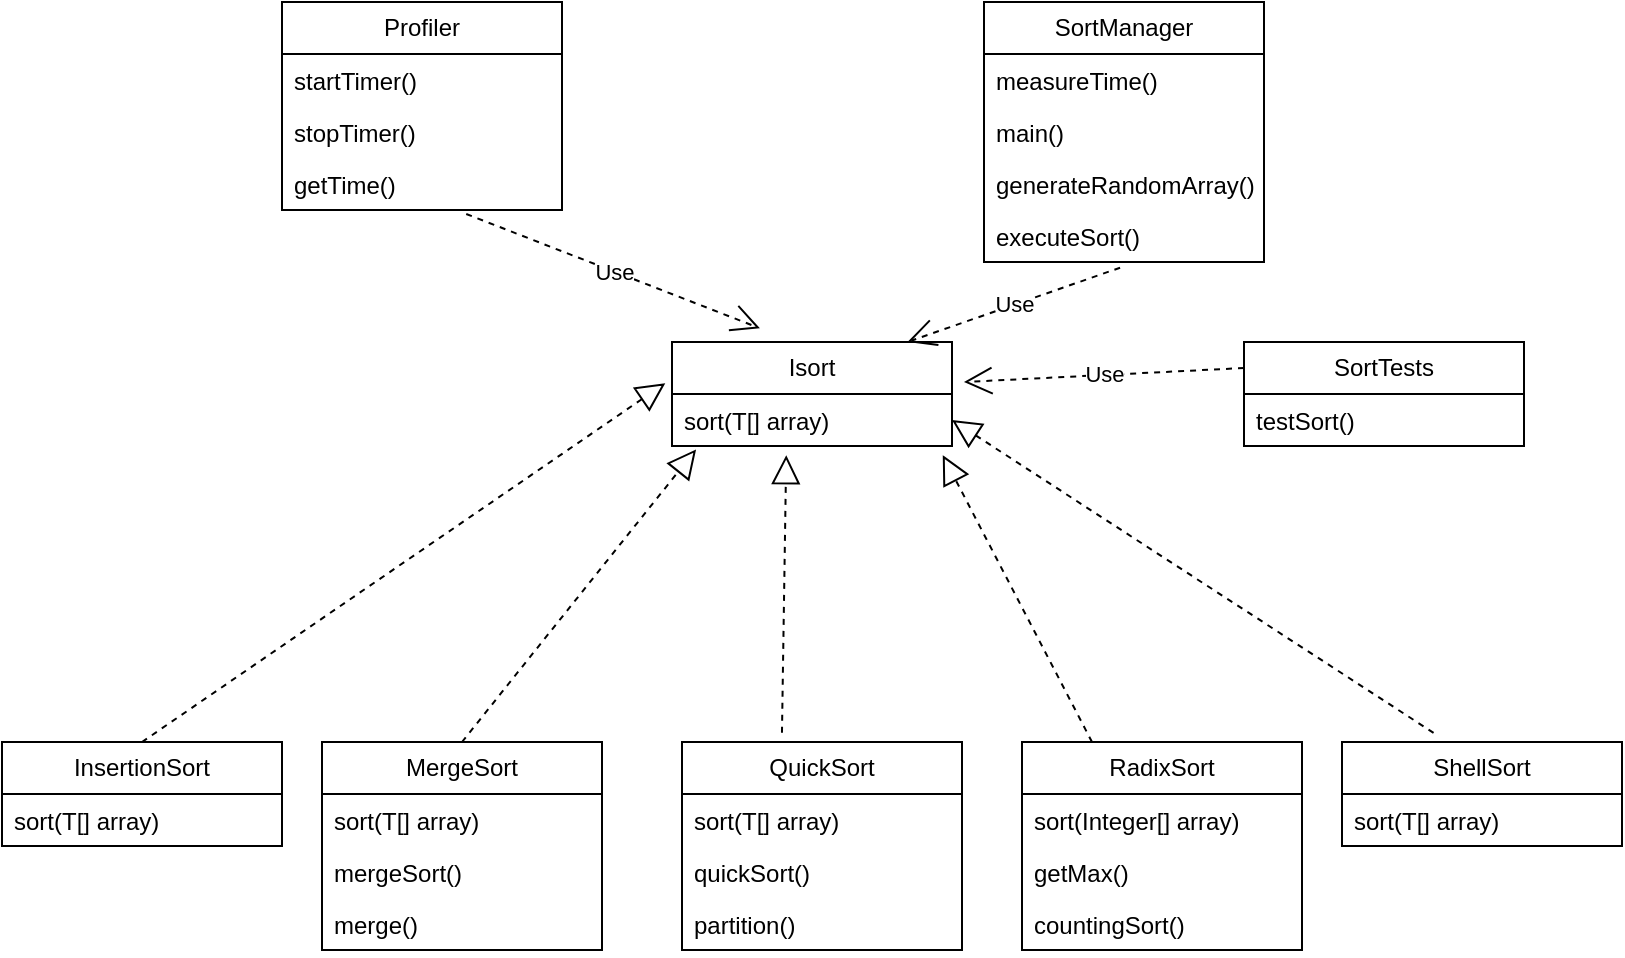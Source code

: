 <mxfile version="24.7.5">
  <diagram name="Página-1" id="txfjiQ5ImsRMTjLnq5LW">
    <mxGraphModel dx="1160" dy="785" grid="1" gridSize="10" guides="1" tooltips="1" connect="1" arrows="1" fold="1" page="1" pageScale="1" pageWidth="827" pageHeight="1169" math="0" shadow="0">
      <root>
        <mxCell id="0" />
        <mxCell id="1" parent="0" />
        <mxCell id="gjnBkRrCsBpbkHh6pPHK-1" value="Isort" style="swimlane;fontStyle=0;childLayout=stackLayout;horizontal=1;startSize=26;fillColor=none;horizontalStack=0;resizeParent=1;resizeParentMax=0;resizeLast=0;collapsible=1;marginBottom=0;whiteSpace=wrap;html=1;" parent="1" vertex="1">
          <mxGeometry x="344" y="200" width="140" height="52" as="geometry" />
        </mxCell>
        <mxCell id="gjnBkRrCsBpbkHh6pPHK-2" value="sort(T[] array)" style="text;strokeColor=none;fillColor=none;align=left;verticalAlign=top;spacingLeft=4;spacingRight=4;overflow=hidden;rotatable=0;points=[[0,0.5],[1,0.5]];portConstraint=eastwest;whiteSpace=wrap;html=1;" parent="gjnBkRrCsBpbkHh6pPHK-1" vertex="1">
          <mxGeometry y="26" width="140" height="26" as="geometry" />
        </mxCell>
        <mxCell id="gjnBkRrCsBpbkHh6pPHK-5" value="InsertionSort" style="swimlane;fontStyle=0;childLayout=stackLayout;horizontal=1;startSize=26;fillColor=none;horizontalStack=0;resizeParent=1;resizeParentMax=0;resizeLast=0;collapsible=1;marginBottom=0;whiteSpace=wrap;html=1;" parent="1" vertex="1">
          <mxGeometry x="9" y="400" width="140" height="52" as="geometry" />
        </mxCell>
        <mxCell id="gjnBkRrCsBpbkHh6pPHK-6" value="sort(T[] array)" style="text;strokeColor=none;fillColor=none;align=left;verticalAlign=top;spacingLeft=4;spacingRight=4;overflow=hidden;rotatable=0;points=[[0,0.5],[1,0.5]];portConstraint=eastwest;whiteSpace=wrap;html=1;" parent="gjnBkRrCsBpbkHh6pPHK-5" vertex="1">
          <mxGeometry y="26" width="140" height="26" as="geometry" />
        </mxCell>
        <mxCell id="gjnBkRrCsBpbkHh6pPHK-9" value="MergeSort" style="swimlane;fontStyle=0;childLayout=stackLayout;horizontal=1;startSize=26;fillColor=none;horizontalStack=0;resizeParent=1;resizeParentMax=0;resizeLast=0;collapsible=1;marginBottom=0;whiteSpace=wrap;html=1;" parent="1" vertex="1">
          <mxGeometry x="169" y="400" width="140" height="104" as="geometry" />
        </mxCell>
        <mxCell id="gjnBkRrCsBpbkHh6pPHK-10" value="sort(T[] array)" style="text;strokeColor=none;fillColor=none;align=left;verticalAlign=top;spacingLeft=4;spacingRight=4;overflow=hidden;rotatable=0;points=[[0,0.5],[1,0.5]];portConstraint=eastwest;whiteSpace=wrap;html=1;" parent="gjnBkRrCsBpbkHh6pPHK-9" vertex="1">
          <mxGeometry y="26" width="140" height="26" as="geometry" />
        </mxCell>
        <mxCell id="gjnBkRrCsBpbkHh6pPHK-11" value="mergeSort()" style="text;strokeColor=none;fillColor=none;align=left;verticalAlign=top;spacingLeft=4;spacingRight=4;overflow=hidden;rotatable=0;points=[[0,0.5],[1,0.5]];portConstraint=eastwest;whiteSpace=wrap;html=1;" parent="gjnBkRrCsBpbkHh6pPHK-9" vertex="1">
          <mxGeometry y="52" width="140" height="26" as="geometry" />
        </mxCell>
        <mxCell id="gjnBkRrCsBpbkHh6pPHK-12" value="merge()" style="text;strokeColor=none;fillColor=none;align=left;verticalAlign=top;spacingLeft=4;spacingRight=4;overflow=hidden;rotatable=0;points=[[0,0.5],[1,0.5]];portConstraint=eastwest;whiteSpace=wrap;html=1;" parent="gjnBkRrCsBpbkHh6pPHK-9" vertex="1">
          <mxGeometry y="78" width="140" height="26" as="geometry" />
        </mxCell>
        <mxCell id="gjnBkRrCsBpbkHh6pPHK-13" value="QuickSort" style="swimlane;fontStyle=0;childLayout=stackLayout;horizontal=1;startSize=26;fillColor=none;horizontalStack=0;resizeParent=1;resizeParentMax=0;resizeLast=0;collapsible=1;marginBottom=0;whiteSpace=wrap;html=1;" parent="1" vertex="1">
          <mxGeometry x="349" y="400" width="140" height="104" as="geometry" />
        </mxCell>
        <mxCell id="gjnBkRrCsBpbkHh6pPHK-14" value="sort(T[] array)" style="text;strokeColor=none;fillColor=none;align=left;verticalAlign=top;spacingLeft=4;spacingRight=4;overflow=hidden;rotatable=0;points=[[0,0.5],[1,0.5]];portConstraint=eastwest;whiteSpace=wrap;html=1;" parent="gjnBkRrCsBpbkHh6pPHK-13" vertex="1">
          <mxGeometry y="26" width="140" height="26" as="geometry" />
        </mxCell>
        <mxCell id="gjnBkRrCsBpbkHh6pPHK-15" value="quickSort()" style="text;strokeColor=none;fillColor=none;align=left;verticalAlign=top;spacingLeft=4;spacingRight=4;overflow=hidden;rotatable=0;points=[[0,0.5],[1,0.5]];portConstraint=eastwest;whiteSpace=wrap;html=1;" parent="gjnBkRrCsBpbkHh6pPHK-13" vertex="1">
          <mxGeometry y="52" width="140" height="26" as="geometry" />
        </mxCell>
        <mxCell id="gjnBkRrCsBpbkHh6pPHK-16" value="partition()" style="text;strokeColor=none;fillColor=none;align=left;verticalAlign=top;spacingLeft=4;spacingRight=4;overflow=hidden;rotatable=0;points=[[0,0.5],[1,0.5]];portConstraint=eastwest;whiteSpace=wrap;html=1;" parent="gjnBkRrCsBpbkHh6pPHK-13" vertex="1">
          <mxGeometry y="78" width="140" height="26" as="geometry" />
        </mxCell>
        <mxCell id="gjnBkRrCsBpbkHh6pPHK-17" value="RadixSort" style="swimlane;fontStyle=0;childLayout=stackLayout;horizontal=1;startSize=26;fillColor=none;horizontalStack=0;resizeParent=1;resizeParentMax=0;resizeLast=0;collapsible=1;marginBottom=0;whiteSpace=wrap;html=1;" parent="1" vertex="1">
          <mxGeometry x="519" y="400" width="140" height="104" as="geometry" />
        </mxCell>
        <mxCell id="gjnBkRrCsBpbkHh6pPHK-18" value="sort(Integer[] array)" style="text;strokeColor=none;fillColor=none;align=left;verticalAlign=top;spacingLeft=4;spacingRight=4;overflow=hidden;rotatable=0;points=[[0,0.5],[1,0.5]];portConstraint=eastwest;whiteSpace=wrap;html=1;" parent="gjnBkRrCsBpbkHh6pPHK-17" vertex="1">
          <mxGeometry y="26" width="140" height="26" as="geometry" />
        </mxCell>
        <mxCell id="gjnBkRrCsBpbkHh6pPHK-19" value="getMax()" style="text;strokeColor=none;fillColor=none;align=left;verticalAlign=top;spacingLeft=4;spacingRight=4;overflow=hidden;rotatable=0;points=[[0,0.5],[1,0.5]];portConstraint=eastwest;whiteSpace=wrap;html=1;" parent="gjnBkRrCsBpbkHh6pPHK-17" vertex="1">
          <mxGeometry y="52" width="140" height="26" as="geometry" />
        </mxCell>
        <mxCell id="gjnBkRrCsBpbkHh6pPHK-20" value="countingSort()" style="text;strokeColor=none;fillColor=none;align=left;verticalAlign=top;spacingLeft=4;spacingRight=4;overflow=hidden;rotatable=0;points=[[0,0.5],[1,0.5]];portConstraint=eastwest;whiteSpace=wrap;html=1;" parent="gjnBkRrCsBpbkHh6pPHK-17" vertex="1">
          <mxGeometry y="78" width="140" height="26" as="geometry" />
        </mxCell>
        <mxCell id="gjnBkRrCsBpbkHh6pPHK-21" value="SortManager" style="swimlane;fontStyle=0;childLayout=stackLayout;horizontal=1;startSize=26;fillColor=none;horizontalStack=0;resizeParent=1;resizeParentMax=0;resizeLast=0;collapsible=1;marginBottom=0;whiteSpace=wrap;html=1;" parent="1" vertex="1">
          <mxGeometry x="500" y="30" width="140" height="130" as="geometry" />
        </mxCell>
        <mxCell id="gjnBkRrCsBpbkHh6pPHK-22" value="measureTime()" style="text;strokeColor=none;fillColor=none;align=left;verticalAlign=top;spacingLeft=4;spacingRight=4;overflow=hidden;rotatable=0;points=[[0,0.5],[1,0.5]];portConstraint=eastwest;whiteSpace=wrap;html=1;" parent="gjnBkRrCsBpbkHh6pPHK-21" vertex="1">
          <mxGeometry y="26" width="140" height="26" as="geometry" />
        </mxCell>
        <mxCell id="gjnBkRrCsBpbkHh6pPHK-23" value="main()" style="text;strokeColor=none;fillColor=none;align=left;verticalAlign=top;spacingLeft=4;spacingRight=4;overflow=hidden;rotatable=0;points=[[0,0.5],[1,0.5]];portConstraint=eastwest;whiteSpace=wrap;html=1;" parent="gjnBkRrCsBpbkHh6pPHK-21" vertex="1">
          <mxGeometry y="52" width="140" height="26" as="geometry" />
        </mxCell>
        <mxCell id="0GIWBixbgS0GdCkK5f3C-1" value="generateRandomArray()" style="text;strokeColor=none;fillColor=none;align=left;verticalAlign=top;spacingLeft=4;spacingRight=4;overflow=hidden;rotatable=0;points=[[0,0.5],[1,0.5]];portConstraint=eastwest;whiteSpace=wrap;html=1;" vertex="1" parent="gjnBkRrCsBpbkHh6pPHK-21">
          <mxGeometry y="78" width="140" height="26" as="geometry" />
        </mxCell>
        <mxCell id="gjnBkRrCsBpbkHh6pPHK-38" value="executeSort()" style="text;strokeColor=none;fillColor=none;align=left;verticalAlign=top;spacingLeft=4;spacingRight=4;overflow=hidden;rotatable=0;points=[[0,0.5],[1,0.5]];portConstraint=eastwest;whiteSpace=wrap;html=1;" parent="gjnBkRrCsBpbkHh6pPHK-21" vertex="1">
          <mxGeometry y="104" width="140" height="26" as="geometry" />
        </mxCell>
        <mxCell id="gjnBkRrCsBpbkHh6pPHK-25" value="ShellSort" style="swimlane;fontStyle=0;childLayout=stackLayout;horizontal=1;startSize=26;fillColor=none;horizontalStack=0;resizeParent=1;resizeParentMax=0;resizeLast=0;collapsible=1;marginBottom=0;whiteSpace=wrap;html=1;" parent="1" vertex="1">
          <mxGeometry x="679" y="400" width="140" height="52" as="geometry" />
        </mxCell>
        <mxCell id="gjnBkRrCsBpbkHh6pPHK-26" value="sort(T[] array)" style="text;strokeColor=none;fillColor=none;align=left;verticalAlign=top;spacingLeft=4;spacingRight=4;overflow=hidden;rotatable=0;points=[[0,0.5],[1,0.5]];portConstraint=eastwest;whiteSpace=wrap;html=1;" parent="gjnBkRrCsBpbkHh6pPHK-25" vertex="1">
          <mxGeometry y="26" width="140" height="26" as="geometry" />
        </mxCell>
        <mxCell id="gjnBkRrCsBpbkHh6pPHK-29" value="Profiler" style="swimlane;fontStyle=0;childLayout=stackLayout;horizontal=1;startSize=26;fillColor=none;horizontalStack=0;resizeParent=1;resizeParentMax=0;resizeLast=0;collapsible=1;marginBottom=0;whiteSpace=wrap;html=1;" parent="1" vertex="1">
          <mxGeometry x="149" y="30" width="140" height="104" as="geometry" />
        </mxCell>
        <mxCell id="gjnBkRrCsBpbkHh6pPHK-30" value="startTimer()" style="text;strokeColor=none;fillColor=none;align=left;verticalAlign=top;spacingLeft=4;spacingRight=4;overflow=hidden;rotatable=0;points=[[0,0.5],[1,0.5]];portConstraint=eastwest;whiteSpace=wrap;html=1;" parent="gjnBkRrCsBpbkHh6pPHK-29" vertex="1">
          <mxGeometry y="26" width="140" height="26" as="geometry" />
        </mxCell>
        <mxCell id="gjnBkRrCsBpbkHh6pPHK-31" value="stopTimer()" style="text;strokeColor=none;fillColor=none;align=left;verticalAlign=top;spacingLeft=4;spacingRight=4;overflow=hidden;rotatable=0;points=[[0,0.5],[1,0.5]];portConstraint=eastwest;whiteSpace=wrap;html=1;" parent="gjnBkRrCsBpbkHh6pPHK-29" vertex="1">
          <mxGeometry y="52" width="140" height="26" as="geometry" />
        </mxCell>
        <mxCell id="gjnBkRrCsBpbkHh6pPHK-32" value="getTime()" style="text;strokeColor=none;fillColor=none;align=left;verticalAlign=top;spacingLeft=4;spacingRight=4;overflow=hidden;rotatable=0;points=[[0,0.5],[1,0.5]];portConstraint=eastwest;whiteSpace=wrap;html=1;" parent="gjnBkRrCsBpbkHh6pPHK-29" vertex="1">
          <mxGeometry y="78" width="140" height="26" as="geometry" />
        </mxCell>
        <mxCell id="gjnBkRrCsBpbkHh6pPHK-33" value="" style="endArrow=block;dashed=1;endFill=0;endSize=12;html=1;rounded=0;exitX=0.5;exitY=0;exitDx=0;exitDy=0;entryX=-0.024;entryY=-0.209;entryDx=0;entryDy=0;entryPerimeter=0;" parent="1" source="gjnBkRrCsBpbkHh6pPHK-5" target="gjnBkRrCsBpbkHh6pPHK-2" edge="1">
          <mxGeometry width="160" relative="1" as="geometry">
            <mxPoint x="330" y="420" as="sourcePoint" />
            <mxPoint x="490" y="420" as="targetPoint" />
          </mxGeometry>
        </mxCell>
        <mxCell id="gjnBkRrCsBpbkHh6pPHK-34" value="" style="endArrow=block;dashed=1;endFill=0;endSize=12;html=1;rounded=0;exitX=0.5;exitY=0;exitDx=0;exitDy=0;entryX=0.086;entryY=1.066;entryDx=0;entryDy=0;entryPerimeter=0;" parent="1" source="gjnBkRrCsBpbkHh6pPHK-9" target="gjnBkRrCsBpbkHh6pPHK-2" edge="1">
          <mxGeometry width="160" relative="1" as="geometry">
            <mxPoint x="90" y="230" as="sourcePoint" />
            <mxPoint x="351" y="111" as="targetPoint" />
          </mxGeometry>
        </mxCell>
        <mxCell id="gjnBkRrCsBpbkHh6pPHK-35" value="" style="endArrow=block;dashed=1;endFill=0;endSize=12;html=1;rounded=0;entryX=0.408;entryY=1.176;entryDx=0;entryDy=0;entryPerimeter=0;exitX=0.357;exitY=-0.044;exitDx=0;exitDy=0;exitPerimeter=0;" parent="1" source="gjnBkRrCsBpbkHh6pPHK-13" target="gjnBkRrCsBpbkHh6pPHK-2" edge="1">
          <mxGeometry width="160" relative="1" as="geometry">
            <mxPoint x="330" y="420" as="sourcePoint" />
            <mxPoint x="490" y="420" as="targetPoint" />
          </mxGeometry>
        </mxCell>
        <mxCell id="gjnBkRrCsBpbkHh6pPHK-36" value="" style="endArrow=block;dashed=1;endFill=0;endSize=12;html=1;rounded=0;entryX=0.967;entryY=1.176;entryDx=0;entryDy=0;entryPerimeter=0;exitX=0.25;exitY=0;exitDx=0;exitDy=0;" parent="1" source="gjnBkRrCsBpbkHh6pPHK-17" target="gjnBkRrCsBpbkHh6pPHK-2" edge="1">
          <mxGeometry width="160" relative="1" as="geometry">
            <mxPoint x="330" y="420" as="sourcePoint" />
            <mxPoint x="490" y="420" as="targetPoint" />
          </mxGeometry>
        </mxCell>
        <mxCell id="gjnBkRrCsBpbkHh6pPHK-37" value="" style="endArrow=block;dashed=1;endFill=0;endSize=12;html=1;rounded=0;entryX=1;entryY=0.5;entryDx=0;entryDy=0;exitX=0.327;exitY=-0.088;exitDx=0;exitDy=0;exitPerimeter=0;" parent="1" source="gjnBkRrCsBpbkHh6pPHK-25" target="gjnBkRrCsBpbkHh6pPHK-2" edge="1">
          <mxGeometry width="160" relative="1" as="geometry">
            <mxPoint x="330" y="420" as="sourcePoint" />
            <mxPoint x="490" y="420" as="targetPoint" />
          </mxGeometry>
        </mxCell>
        <mxCell id="gjnBkRrCsBpbkHh6pPHK-39" value="Use" style="endArrow=open;endSize=12;dashed=1;html=1;rounded=0;exitX=0.486;exitY=1.11;exitDx=0;exitDy=0;exitPerimeter=0;entryX=0.841;entryY=0;entryDx=0;entryDy=0;entryPerimeter=0;" parent="1" source="gjnBkRrCsBpbkHh6pPHK-38" target="gjnBkRrCsBpbkHh6pPHK-1" edge="1">
          <mxGeometry width="160" relative="1" as="geometry">
            <mxPoint x="330" y="420" as="sourcePoint" />
            <mxPoint x="490" y="420" as="targetPoint" />
          </mxGeometry>
        </mxCell>
        <mxCell id="gjnBkRrCsBpbkHh6pPHK-40" value="Use" style="endArrow=open;endSize=12;dashed=1;html=1;rounded=0;exitX=0.658;exitY=1.077;exitDx=0;exitDy=0;exitPerimeter=0;entryX=0.314;entryY=-0.132;entryDx=0;entryDy=0;entryPerimeter=0;" parent="1" source="gjnBkRrCsBpbkHh6pPHK-32" target="gjnBkRrCsBpbkHh6pPHK-1" edge="1">
          <mxGeometry width="160" relative="1" as="geometry">
            <mxPoint x="578" y="147" as="sourcePoint" />
            <mxPoint x="472" y="210" as="targetPoint" />
          </mxGeometry>
        </mxCell>
        <mxCell id="gjnBkRrCsBpbkHh6pPHK-41" value="SortTests" style="swimlane;fontStyle=0;childLayout=stackLayout;horizontal=1;startSize=26;fillColor=none;horizontalStack=0;resizeParent=1;resizeParentMax=0;resizeLast=0;collapsible=1;marginBottom=0;whiteSpace=wrap;html=1;" parent="1" vertex="1">
          <mxGeometry x="630" y="200" width="140" height="52" as="geometry" />
        </mxCell>
        <mxCell id="gjnBkRrCsBpbkHh6pPHK-42" value="testSort()" style="text;strokeColor=none;fillColor=none;align=left;verticalAlign=top;spacingLeft=4;spacingRight=4;overflow=hidden;rotatable=0;points=[[0,0.5],[1,0.5]];portConstraint=eastwest;whiteSpace=wrap;html=1;" parent="gjnBkRrCsBpbkHh6pPHK-41" vertex="1">
          <mxGeometry y="26" width="140" height="26" as="geometry" />
        </mxCell>
        <mxCell id="gjnBkRrCsBpbkHh6pPHK-45" value="Use" style="endArrow=open;endSize=12;dashed=1;html=1;rounded=0;exitX=0;exitY=0.25;exitDx=0;exitDy=0;" parent="1" source="gjnBkRrCsBpbkHh6pPHK-41" edge="1">
          <mxGeometry width="160" relative="1" as="geometry">
            <mxPoint x="588" y="157" as="sourcePoint" />
            <mxPoint x="490" y="220" as="targetPoint" />
          </mxGeometry>
        </mxCell>
      </root>
    </mxGraphModel>
  </diagram>
</mxfile>
